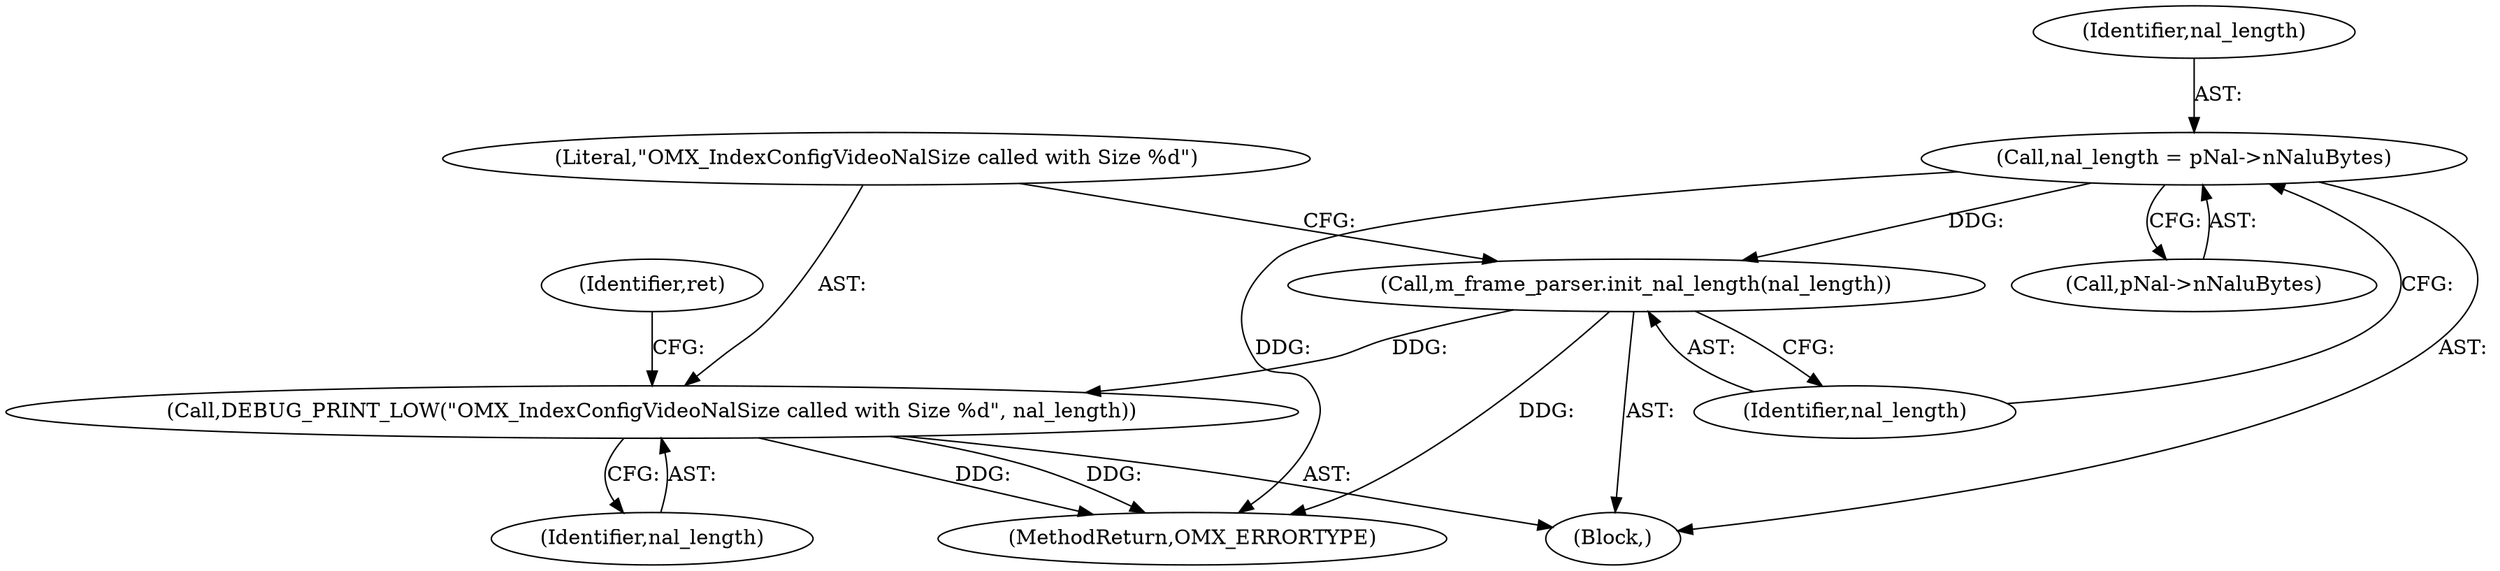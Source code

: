 digraph "0_Android_560ccdb509a7b86186fac0fce1b25bd9a3e6a6e8_1@pointer" {
"1000626" [label="(Call,nal_length = pNal->nNaluBytes)"];
"1000631" [label="(Call,m_frame_parser.init_nal_length(nal_length))"];
"1000633" [label="(Call,DEBUG_PRINT_LOW(\"OMX_IndexConfigVideoNalSize called with Size %d\", nal_length))"];
"1000628" [label="(Call,pNal->nNaluBytes)"];
"1000565" [label="(Block,)"];
"1000632" [label="(Identifier,nal_length)"];
"1000637" [label="(Identifier,ret)"];
"1000635" [label="(Identifier,nal_length)"];
"1000633" [label="(Call,DEBUG_PRINT_LOW(\"OMX_IndexConfigVideoNalSize called with Size %d\", nal_length))"];
"1000626" [label="(Call,nal_length = pNal->nNaluBytes)"];
"1001056" [label="(MethodReturn,OMX_ERRORTYPE)"];
"1000631" [label="(Call,m_frame_parser.init_nal_length(nal_length))"];
"1000627" [label="(Identifier,nal_length)"];
"1000634" [label="(Literal,\"OMX_IndexConfigVideoNalSize called with Size %d\")"];
"1000626" -> "1000565"  [label="AST: "];
"1000626" -> "1000628"  [label="CFG: "];
"1000627" -> "1000626"  [label="AST: "];
"1000628" -> "1000626"  [label="AST: "];
"1000632" -> "1000626"  [label="CFG: "];
"1000626" -> "1001056"  [label="DDG: "];
"1000626" -> "1000631"  [label="DDG: "];
"1000631" -> "1000565"  [label="AST: "];
"1000631" -> "1000632"  [label="CFG: "];
"1000632" -> "1000631"  [label="AST: "];
"1000634" -> "1000631"  [label="CFG: "];
"1000631" -> "1001056"  [label="DDG: "];
"1000631" -> "1000633"  [label="DDG: "];
"1000633" -> "1000565"  [label="AST: "];
"1000633" -> "1000635"  [label="CFG: "];
"1000634" -> "1000633"  [label="AST: "];
"1000635" -> "1000633"  [label="AST: "];
"1000637" -> "1000633"  [label="CFG: "];
"1000633" -> "1001056"  [label="DDG: "];
"1000633" -> "1001056"  [label="DDG: "];
}
